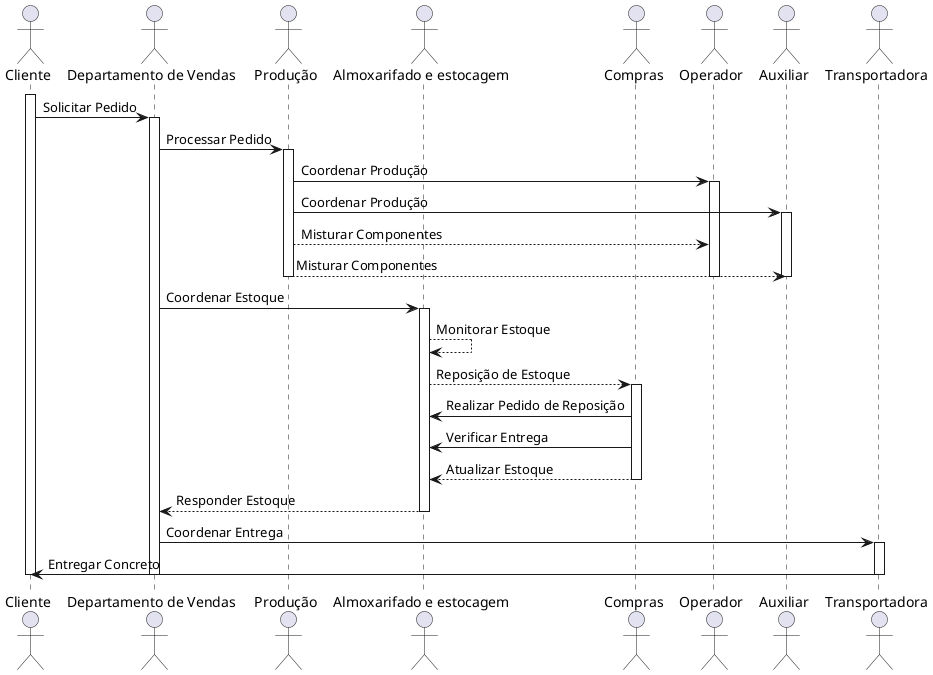 @startuml sequencia_ProjIndConc
    actor Cliente
    actor "Departamento de Vendas" as Vendas
    actor Produção
    actor "Almoxarifado e estocagem" as Almoxarifado
    actor Compras
    actor Operador
    actor Auxiliar
    actor Transportadora

    activate Cliente
    Cliente -> Vendas: Solicitar Pedido
    activate Vendas
    Vendas -> Produção: Processar Pedido
    activate Produção
    Produção -> Operador: Coordenar Produção
    activate Operador
    Produção -> Auxiliar: Coordenar Produção
    activate Auxiliar
    Produção --> Operador: Misturar Componentes
    Produção --> Auxiliar: Misturar Componentes
    deactivate Operador
    deactivate Auxiliar
    deactivate Produção
    Vendas -> Almoxarifado: Coordenar Estoque
    activate Almoxarifado
    Almoxarifado --> Almoxarifado: Monitorar Estoque
    Almoxarifado --> Compras: Reposição de Estoque
    activate Compras
    Compras -> Almoxarifado: Realizar Pedido de Reposição
    Compras -> Almoxarifado: Verificar Entrega
    Compras --> Almoxarifado: Atualizar Estoque
    deactivate Compras
    Almoxarifado --> Vendas: Responder Estoque
    deactivate Almoxarifado
    Vendas -> Transportadora: Coordenar Entrega
    activate Transportadora
    Transportadora -> Cliente: Entregar Concreto
    deactivate Transportadora
    deactivate Vendas
    deactivate Cliente
@enduml
